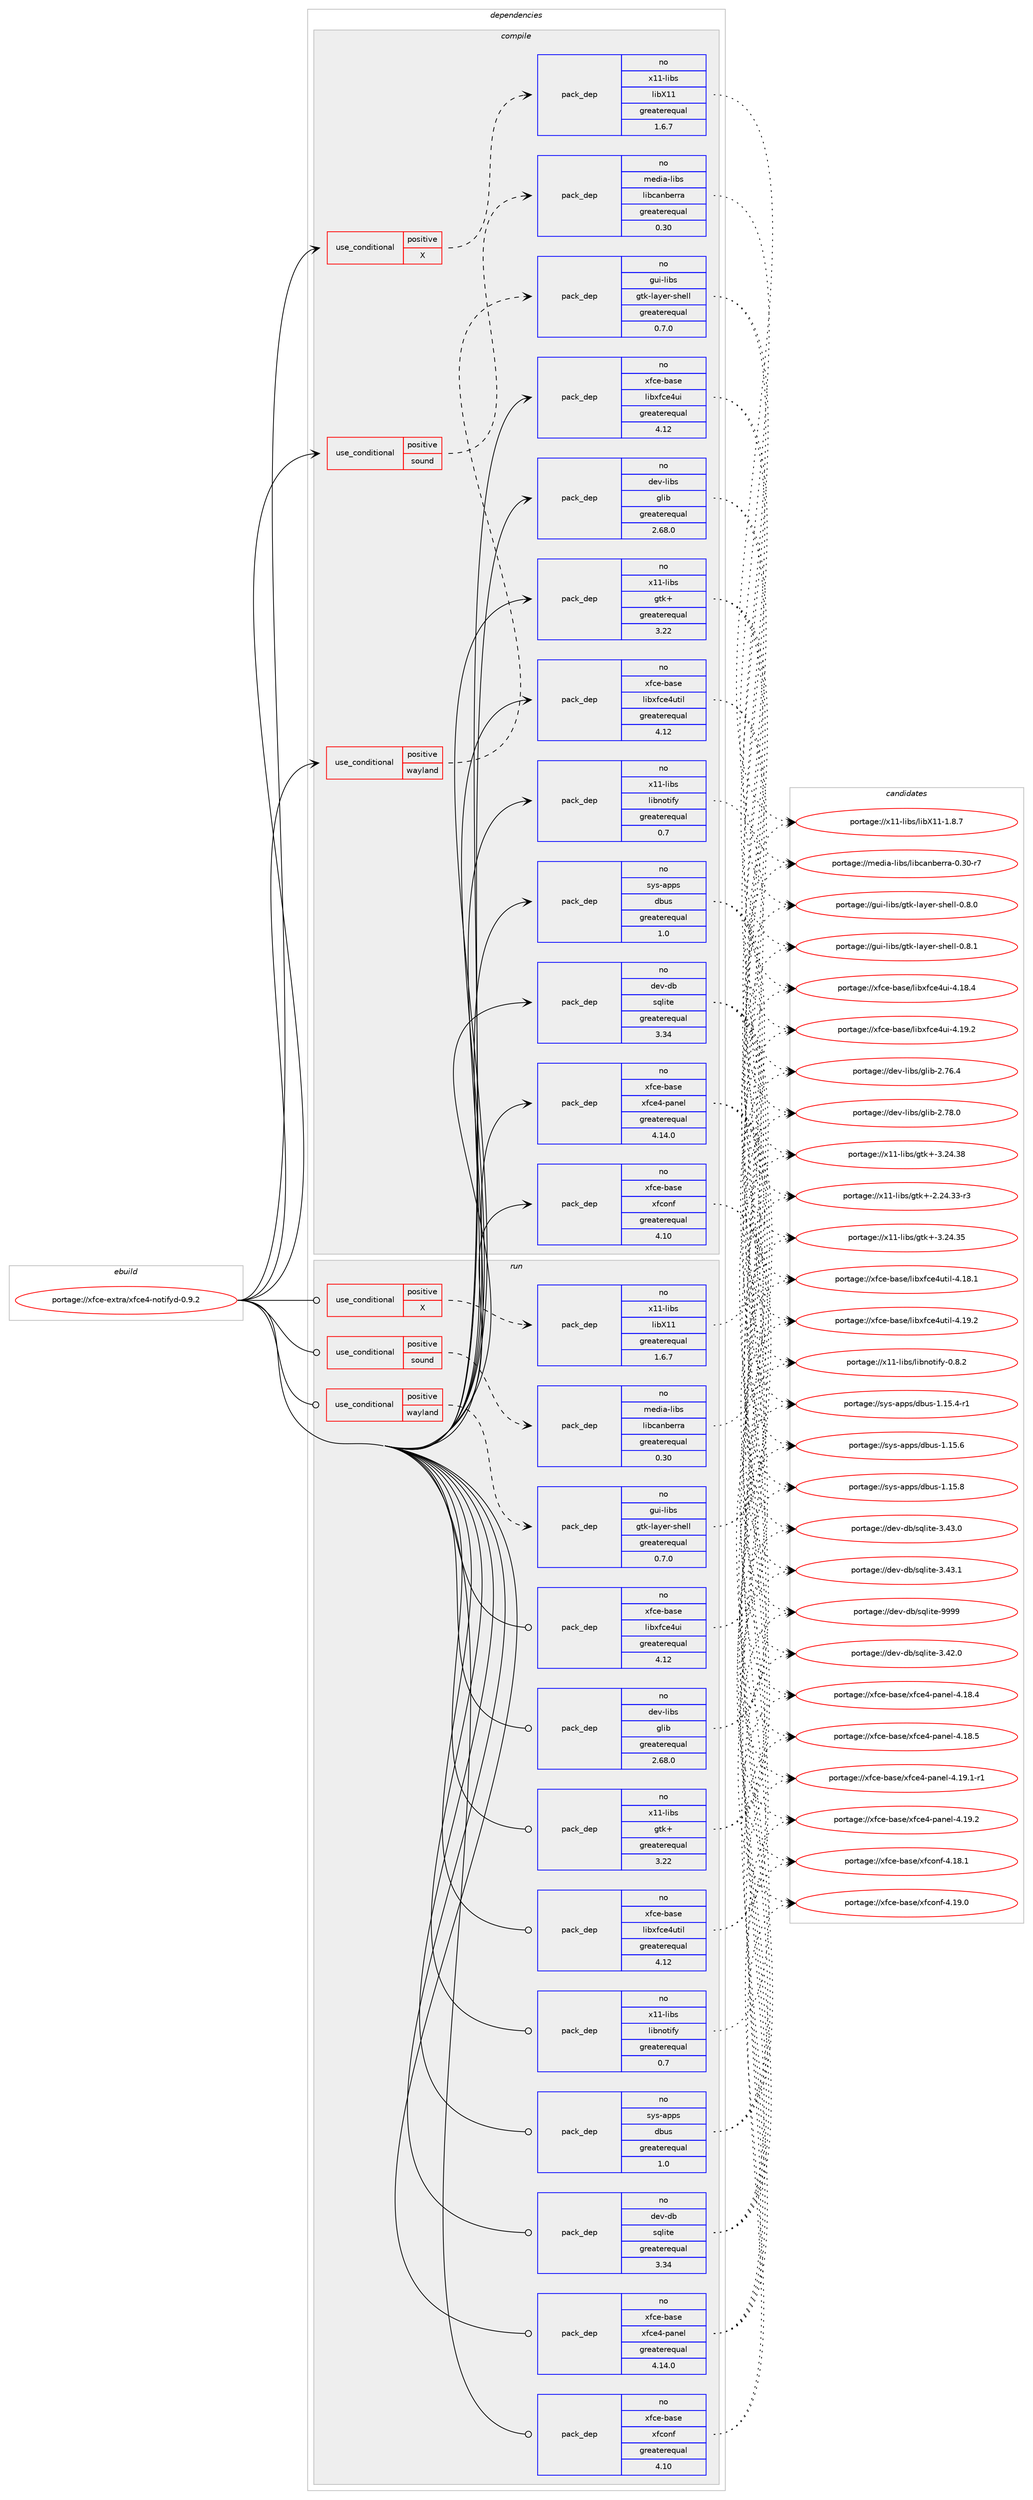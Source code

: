 digraph prolog {

# *************
# Graph options
# *************

newrank=true;
concentrate=true;
compound=true;
graph [rankdir=LR,fontname=Helvetica,fontsize=10,ranksep=1.5];#, ranksep=2.5, nodesep=0.2];
edge  [arrowhead=vee];
node  [fontname=Helvetica,fontsize=10];

# **********
# The ebuild
# **********

subgraph cluster_leftcol {
color=gray;
rank=same;
label=<<i>ebuild</i>>;
id [label="portage://xfce-extra/xfce4-notifyd-0.9.2", color=red, width=4, href="../xfce-extra/xfce4-notifyd-0.9.2.svg"];
}

# ****************
# The dependencies
# ****************

subgraph cluster_midcol {
color=gray;
label=<<i>dependencies</i>>;
subgraph cluster_compile {
fillcolor="#eeeeee";
style=filled;
label=<<i>compile</i>>;
subgraph cond86 {
dependency511 [label=<<TABLE BORDER="0" CELLBORDER="1" CELLSPACING="0" CELLPADDING="4"><TR><TD ROWSPAN="3" CELLPADDING="10">use_conditional</TD></TR><TR><TD>positive</TD></TR><TR><TD>X</TD></TR></TABLE>>, shape=none, color=red];
subgraph pack373 {
dependency512 [label=<<TABLE BORDER="0" CELLBORDER="1" CELLSPACING="0" CELLPADDING="4" WIDTH="220"><TR><TD ROWSPAN="6" CELLPADDING="30">pack_dep</TD></TR><TR><TD WIDTH="110">no</TD></TR><TR><TD>x11-libs</TD></TR><TR><TD>libX11</TD></TR><TR><TD>greaterequal</TD></TR><TR><TD>1.6.7</TD></TR></TABLE>>, shape=none, color=blue];
}
dependency511:e -> dependency512:w [weight=20,style="dashed",arrowhead="vee"];
}
id:e -> dependency511:w [weight=20,style="solid",arrowhead="vee"];
subgraph cond87 {
dependency513 [label=<<TABLE BORDER="0" CELLBORDER="1" CELLSPACING="0" CELLPADDING="4"><TR><TD ROWSPAN="3" CELLPADDING="10">use_conditional</TD></TR><TR><TD>positive</TD></TR><TR><TD>sound</TD></TR></TABLE>>, shape=none, color=red];
subgraph pack374 {
dependency514 [label=<<TABLE BORDER="0" CELLBORDER="1" CELLSPACING="0" CELLPADDING="4" WIDTH="220"><TR><TD ROWSPAN="6" CELLPADDING="30">pack_dep</TD></TR><TR><TD WIDTH="110">no</TD></TR><TR><TD>media-libs</TD></TR><TR><TD>libcanberra</TD></TR><TR><TD>greaterequal</TD></TR><TR><TD>0.30</TD></TR></TABLE>>, shape=none, color=blue];
}
dependency513:e -> dependency514:w [weight=20,style="dashed",arrowhead="vee"];
}
id:e -> dependency513:w [weight=20,style="solid",arrowhead="vee"];
subgraph cond88 {
dependency515 [label=<<TABLE BORDER="0" CELLBORDER="1" CELLSPACING="0" CELLPADDING="4"><TR><TD ROWSPAN="3" CELLPADDING="10">use_conditional</TD></TR><TR><TD>positive</TD></TR><TR><TD>wayland</TD></TR></TABLE>>, shape=none, color=red];
subgraph pack375 {
dependency516 [label=<<TABLE BORDER="0" CELLBORDER="1" CELLSPACING="0" CELLPADDING="4" WIDTH="220"><TR><TD ROWSPAN="6" CELLPADDING="30">pack_dep</TD></TR><TR><TD WIDTH="110">no</TD></TR><TR><TD>gui-libs</TD></TR><TR><TD>gtk-layer-shell</TD></TR><TR><TD>greaterequal</TD></TR><TR><TD>0.7.0</TD></TR></TABLE>>, shape=none, color=blue];
}
dependency515:e -> dependency516:w [weight=20,style="dashed",arrowhead="vee"];
}
id:e -> dependency515:w [weight=20,style="solid",arrowhead="vee"];
subgraph pack376 {
dependency517 [label=<<TABLE BORDER="0" CELLBORDER="1" CELLSPACING="0" CELLPADDING="4" WIDTH="220"><TR><TD ROWSPAN="6" CELLPADDING="30">pack_dep</TD></TR><TR><TD WIDTH="110">no</TD></TR><TR><TD>dev-db</TD></TR><TR><TD>sqlite</TD></TR><TR><TD>greaterequal</TD></TR><TR><TD>3.34</TD></TR></TABLE>>, shape=none, color=blue];
}
id:e -> dependency517:w [weight=20,style="solid",arrowhead="vee"];
subgraph pack377 {
dependency518 [label=<<TABLE BORDER="0" CELLBORDER="1" CELLSPACING="0" CELLPADDING="4" WIDTH="220"><TR><TD ROWSPAN="6" CELLPADDING="30">pack_dep</TD></TR><TR><TD WIDTH="110">no</TD></TR><TR><TD>dev-libs</TD></TR><TR><TD>glib</TD></TR><TR><TD>greaterequal</TD></TR><TR><TD>2.68.0</TD></TR></TABLE>>, shape=none, color=blue];
}
id:e -> dependency518:w [weight=20,style="solid",arrowhead="vee"];
subgraph pack378 {
dependency519 [label=<<TABLE BORDER="0" CELLBORDER="1" CELLSPACING="0" CELLPADDING="4" WIDTH="220"><TR><TD ROWSPAN="6" CELLPADDING="30">pack_dep</TD></TR><TR><TD WIDTH="110">no</TD></TR><TR><TD>sys-apps</TD></TR><TR><TD>dbus</TD></TR><TR><TD>greaterequal</TD></TR><TR><TD>1.0</TD></TR></TABLE>>, shape=none, color=blue];
}
id:e -> dependency519:w [weight=20,style="solid",arrowhead="vee"];
subgraph pack379 {
dependency520 [label=<<TABLE BORDER="0" CELLBORDER="1" CELLSPACING="0" CELLPADDING="4" WIDTH="220"><TR><TD ROWSPAN="6" CELLPADDING="30">pack_dep</TD></TR><TR><TD WIDTH="110">no</TD></TR><TR><TD>x11-libs</TD></TR><TR><TD>gtk+</TD></TR><TR><TD>greaterequal</TD></TR><TR><TD>3.22</TD></TR></TABLE>>, shape=none, color=blue];
}
id:e -> dependency520:w [weight=20,style="solid",arrowhead="vee"];
subgraph pack380 {
dependency521 [label=<<TABLE BORDER="0" CELLBORDER="1" CELLSPACING="0" CELLPADDING="4" WIDTH="220"><TR><TD ROWSPAN="6" CELLPADDING="30">pack_dep</TD></TR><TR><TD WIDTH="110">no</TD></TR><TR><TD>x11-libs</TD></TR><TR><TD>libnotify</TD></TR><TR><TD>greaterequal</TD></TR><TR><TD>0.7</TD></TR></TABLE>>, shape=none, color=blue];
}
id:e -> dependency521:w [weight=20,style="solid",arrowhead="vee"];
subgraph pack381 {
dependency522 [label=<<TABLE BORDER="0" CELLBORDER="1" CELLSPACING="0" CELLPADDING="4" WIDTH="220"><TR><TD ROWSPAN="6" CELLPADDING="30">pack_dep</TD></TR><TR><TD WIDTH="110">no</TD></TR><TR><TD>xfce-base</TD></TR><TR><TD>libxfce4ui</TD></TR><TR><TD>greaterequal</TD></TR><TR><TD>4.12</TD></TR></TABLE>>, shape=none, color=blue];
}
id:e -> dependency522:w [weight=20,style="solid",arrowhead="vee"];
subgraph pack382 {
dependency523 [label=<<TABLE BORDER="0" CELLBORDER="1" CELLSPACING="0" CELLPADDING="4" WIDTH="220"><TR><TD ROWSPAN="6" CELLPADDING="30">pack_dep</TD></TR><TR><TD WIDTH="110">no</TD></TR><TR><TD>xfce-base</TD></TR><TR><TD>libxfce4util</TD></TR><TR><TD>greaterequal</TD></TR><TR><TD>4.12</TD></TR></TABLE>>, shape=none, color=blue];
}
id:e -> dependency523:w [weight=20,style="solid",arrowhead="vee"];
subgraph pack383 {
dependency524 [label=<<TABLE BORDER="0" CELLBORDER="1" CELLSPACING="0" CELLPADDING="4" WIDTH="220"><TR><TD ROWSPAN="6" CELLPADDING="30">pack_dep</TD></TR><TR><TD WIDTH="110">no</TD></TR><TR><TD>xfce-base</TD></TR><TR><TD>xfce4-panel</TD></TR><TR><TD>greaterequal</TD></TR><TR><TD>4.14.0</TD></TR></TABLE>>, shape=none, color=blue];
}
id:e -> dependency524:w [weight=20,style="solid",arrowhead="vee"];
subgraph pack384 {
dependency525 [label=<<TABLE BORDER="0" CELLBORDER="1" CELLSPACING="0" CELLPADDING="4" WIDTH="220"><TR><TD ROWSPAN="6" CELLPADDING="30">pack_dep</TD></TR><TR><TD WIDTH="110">no</TD></TR><TR><TD>xfce-base</TD></TR><TR><TD>xfconf</TD></TR><TR><TD>greaterequal</TD></TR><TR><TD>4.10</TD></TR></TABLE>>, shape=none, color=blue];
}
id:e -> dependency525:w [weight=20,style="solid",arrowhead="vee"];
}
subgraph cluster_compileandrun {
fillcolor="#eeeeee";
style=filled;
label=<<i>compile and run</i>>;
}
subgraph cluster_run {
fillcolor="#eeeeee";
style=filled;
label=<<i>run</i>>;
subgraph cond89 {
dependency526 [label=<<TABLE BORDER="0" CELLBORDER="1" CELLSPACING="0" CELLPADDING="4"><TR><TD ROWSPAN="3" CELLPADDING="10">use_conditional</TD></TR><TR><TD>positive</TD></TR><TR><TD>X</TD></TR></TABLE>>, shape=none, color=red];
subgraph pack385 {
dependency527 [label=<<TABLE BORDER="0" CELLBORDER="1" CELLSPACING="0" CELLPADDING="4" WIDTH="220"><TR><TD ROWSPAN="6" CELLPADDING="30">pack_dep</TD></TR><TR><TD WIDTH="110">no</TD></TR><TR><TD>x11-libs</TD></TR><TR><TD>libX11</TD></TR><TR><TD>greaterequal</TD></TR><TR><TD>1.6.7</TD></TR></TABLE>>, shape=none, color=blue];
}
dependency526:e -> dependency527:w [weight=20,style="dashed",arrowhead="vee"];
}
id:e -> dependency526:w [weight=20,style="solid",arrowhead="odot"];
subgraph cond90 {
dependency528 [label=<<TABLE BORDER="0" CELLBORDER="1" CELLSPACING="0" CELLPADDING="4"><TR><TD ROWSPAN="3" CELLPADDING="10">use_conditional</TD></TR><TR><TD>positive</TD></TR><TR><TD>sound</TD></TR></TABLE>>, shape=none, color=red];
subgraph pack386 {
dependency529 [label=<<TABLE BORDER="0" CELLBORDER="1" CELLSPACING="0" CELLPADDING="4" WIDTH="220"><TR><TD ROWSPAN="6" CELLPADDING="30">pack_dep</TD></TR><TR><TD WIDTH="110">no</TD></TR><TR><TD>media-libs</TD></TR><TR><TD>libcanberra</TD></TR><TR><TD>greaterequal</TD></TR><TR><TD>0.30</TD></TR></TABLE>>, shape=none, color=blue];
}
dependency528:e -> dependency529:w [weight=20,style="dashed",arrowhead="vee"];
}
id:e -> dependency528:w [weight=20,style="solid",arrowhead="odot"];
subgraph cond91 {
dependency530 [label=<<TABLE BORDER="0" CELLBORDER="1" CELLSPACING="0" CELLPADDING="4"><TR><TD ROWSPAN="3" CELLPADDING="10">use_conditional</TD></TR><TR><TD>positive</TD></TR><TR><TD>wayland</TD></TR></TABLE>>, shape=none, color=red];
subgraph pack387 {
dependency531 [label=<<TABLE BORDER="0" CELLBORDER="1" CELLSPACING="0" CELLPADDING="4" WIDTH="220"><TR><TD ROWSPAN="6" CELLPADDING="30">pack_dep</TD></TR><TR><TD WIDTH="110">no</TD></TR><TR><TD>gui-libs</TD></TR><TR><TD>gtk-layer-shell</TD></TR><TR><TD>greaterequal</TD></TR><TR><TD>0.7.0</TD></TR></TABLE>>, shape=none, color=blue];
}
dependency530:e -> dependency531:w [weight=20,style="dashed",arrowhead="vee"];
}
id:e -> dependency530:w [weight=20,style="solid",arrowhead="odot"];
subgraph pack388 {
dependency532 [label=<<TABLE BORDER="0" CELLBORDER="1" CELLSPACING="0" CELLPADDING="4" WIDTH="220"><TR><TD ROWSPAN="6" CELLPADDING="30">pack_dep</TD></TR><TR><TD WIDTH="110">no</TD></TR><TR><TD>dev-db</TD></TR><TR><TD>sqlite</TD></TR><TR><TD>greaterequal</TD></TR><TR><TD>3.34</TD></TR></TABLE>>, shape=none, color=blue];
}
id:e -> dependency532:w [weight=20,style="solid",arrowhead="odot"];
subgraph pack389 {
dependency533 [label=<<TABLE BORDER="0" CELLBORDER="1" CELLSPACING="0" CELLPADDING="4" WIDTH="220"><TR><TD ROWSPAN="6" CELLPADDING="30">pack_dep</TD></TR><TR><TD WIDTH="110">no</TD></TR><TR><TD>dev-libs</TD></TR><TR><TD>glib</TD></TR><TR><TD>greaterequal</TD></TR><TR><TD>2.68.0</TD></TR></TABLE>>, shape=none, color=blue];
}
id:e -> dependency533:w [weight=20,style="solid",arrowhead="odot"];
subgraph pack390 {
dependency534 [label=<<TABLE BORDER="0" CELLBORDER="1" CELLSPACING="0" CELLPADDING="4" WIDTH="220"><TR><TD ROWSPAN="6" CELLPADDING="30">pack_dep</TD></TR><TR><TD WIDTH="110">no</TD></TR><TR><TD>sys-apps</TD></TR><TR><TD>dbus</TD></TR><TR><TD>greaterequal</TD></TR><TR><TD>1.0</TD></TR></TABLE>>, shape=none, color=blue];
}
id:e -> dependency534:w [weight=20,style="solid",arrowhead="odot"];
subgraph pack391 {
dependency535 [label=<<TABLE BORDER="0" CELLBORDER="1" CELLSPACING="0" CELLPADDING="4" WIDTH="220"><TR><TD ROWSPAN="6" CELLPADDING="30">pack_dep</TD></TR><TR><TD WIDTH="110">no</TD></TR><TR><TD>x11-libs</TD></TR><TR><TD>gtk+</TD></TR><TR><TD>greaterequal</TD></TR><TR><TD>3.22</TD></TR></TABLE>>, shape=none, color=blue];
}
id:e -> dependency535:w [weight=20,style="solid",arrowhead="odot"];
subgraph pack392 {
dependency536 [label=<<TABLE BORDER="0" CELLBORDER="1" CELLSPACING="0" CELLPADDING="4" WIDTH="220"><TR><TD ROWSPAN="6" CELLPADDING="30">pack_dep</TD></TR><TR><TD WIDTH="110">no</TD></TR><TR><TD>x11-libs</TD></TR><TR><TD>libnotify</TD></TR><TR><TD>greaterequal</TD></TR><TR><TD>0.7</TD></TR></TABLE>>, shape=none, color=blue];
}
id:e -> dependency536:w [weight=20,style="solid",arrowhead="odot"];
subgraph pack393 {
dependency537 [label=<<TABLE BORDER="0" CELLBORDER="1" CELLSPACING="0" CELLPADDING="4" WIDTH="220"><TR><TD ROWSPAN="6" CELLPADDING="30">pack_dep</TD></TR><TR><TD WIDTH="110">no</TD></TR><TR><TD>xfce-base</TD></TR><TR><TD>libxfce4ui</TD></TR><TR><TD>greaterequal</TD></TR><TR><TD>4.12</TD></TR></TABLE>>, shape=none, color=blue];
}
id:e -> dependency537:w [weight=20,style="solid",arrowhead="odot"];
subgraph pack394 {
dependency538 [label=<<TABLE BORDER="0" CELLBORDER="1" CELLSPACING="0" CELLPADDING="4" WIDTH="220"><TR><TD ROWSPAN="6" CELLPADDING="30">pack_dep</TD></TR><TR><TD WIDTH="110">no</TD></TR><TR><TD>xfce-base</TD></TR><TR><TD>libxfce4util</TD></TR><TR><TD>greaterequal</TD></TR><TR><TD>4.12</TD></TR></TABLE>>, shape=none, color=blue];
}
id:e -> dependency538:w [weight=20,style="solid",arrowhead="odot"];
subgraph pack395 {
dependency539 [label=<<TABLE BORDER="0" CELLBORDER="1" CELLSPACING="0" CELLPADDING="4" WIDTH="220"><TR><TD ROWSPAN="6" CELLPADDING="30">pack_dep</TD></TR><TR><TD WIDTH="110">no</TD></TR><TR><TD>xfce-base</TD></TR><TR><TD>xfce4-panel</TD></TR><TR><TD>greaterequal</TD></TR><TR><TD>4.14.0</TD></TR></TABLE>>, shape=none, color=blue];
}
id:e -> dependency539:w [weight=20,style="solid",arrowhead="odot"];
subgraph pack396 {
dependency540 [label=<<TABLE BORDER="0" CELLBORDER="1" CELLSPACING="0" CELLPADDING="4" WIDTH="220"><TR><TD ROWSPAN="6" CELLPADDING="30">pack_dep</TD></TR><TR><TD WIDTH="110">no</TD></TR><TR><TD>xfce-base</TD></TR><TR><TD>xfconf</TD></TR><TR><TD>greaterequal</TD></TR><TR><TD>4.10</TD></TR></TABLE>>, shape=none, color=blue];
}
id:e -> dependency540:w [weight=20,style="solid",arrowhead="odot"];
}
}

# **************
# The candidates
# **************

subgraph cluster_choices {
rank=same;
color=gray;
label=<<i>candidates</i>>;

subgraph choice373 {
color=black;
nodesep=1;
choice120494945108105981154710810598884949454946564655 [label="portage://x11-libs/libX11-1.8.7", color=red, width=4,href="../x11-libs/libX11-1.8.7.svg"];
dependency512:e -> choice120494945108105981154710810598884949454946564655:w [style=dotted,weight="100"];
}
subgraph choice374 {
color=black;
nodesep=1;
choice10910110010597451081059811547108105989997110981011141149745484651484511455 [label="portage://media-libs/libcanberra-0.30-r7", color=red, width=4,href="../media-libs/libcanberra-0.30-r7.svg"];
dependency514:e -> choice10910110010597451081059811547108105989997110981011141149745484651484511455:w [style=dotted,weight="100"];
}
subgraph choice375 {
color=black;
nodesep=1;
choice103117105451081059811547103116107451089712110111445115104101108108454846564648 [label="portage://gui-libs/gtk-layer-shell-0.8.0", color=red, width=4,href="../gui-libs/gtk-layer-shell-0.8.0.svg"];
choice103117105451081059811547103116107451089712110111445115104101108108454846564649 [label="portage://gui-libs/gtk-layer-shell-0.8.1", color=red, width=4,href="../gui-libs/gtk-layer-shell-0.8.1.svg"];
dependency516:e -> choice103117105451081059811547103116107451089712110111445115104101108108454846564648:w [style=dotted,weight="100"];
dependency516:e -> choice103117105451081059811547103116107451089712110111445115104101108108454846564649:w [style=dotted,weight="100"];
}
subgraph choice376 {
color=black;
nodesep=1;
choice10010111845100984711511310810511610145514652504648 [label="portage://dev-db/sqlite-3.42.0", color=red, width=4,href="../dev-db/sqlite-3.42.0.svg"];
choice10010111845100984711511310810511610145514652514648 [label="portage://dev-db/sqlite-3.43.0", color=red, width=4,href="../dev-db/sqlite-3.43.0.svg"];
choice10010111845100984711511310810511610145514652514649 [label="portage://dev-db/sqlite-3.43.1", color=red, width=4,href="../dev-db/sqlite-3.43.1.svg"];
choice1001011184510098471151131081051161014557575757 [label="portage://dev-db/sqlite-9999", color=red, width=4,href="../dev-db/sqlite-9999.svg"];
dependency517:e -> choice10010111845100984711511310810511610145514652504648:w [style=dotted,weight="100"];
dependency517:e -> choice10010111845100984711511310810511610145514652514648:w [style=dotted,weight="100"];
dependency517:e -> choice10010111845100984711511310810511610145514652514649:w [style=dotted,weight="100"];
dependency517:e -> choice1001011184510098471151131081051161014557575757:w [style=dotted,weight="100"];
}
subgraph choice377 {
color=black;
nodesep=1;
choice1001011184510810598115471031081059845504655544652 [label="portage://dev-libs/glib-2.76.4", color=red, width=4,href="../dev-libs/glib-2.76.4.svg"];
choice1001011184510810598115471031081059845504655564648 [label="portage://dev-libs/glib-2.78.0", color=red, width=4,href="../dev-libs/glib-2.78.0.svg"];
dependency518:e -> choice1001011184510810598115471031081059845504655544652:w [style=dotted,weight="100"];
dependency518:e -> choice1001011184510810598115471031081059845504655564648:w [style=dotted,weight="100"];
}
subgraph choice378 {
color=black;
nodesep=1;
choice11512111545971121121154710098117115454946495346524511449 [label="portage://sys-apps/dbus-1.15.4-r1", color=red, width=4,href="../sys-apps/dbus-1.15.4-r1.svg"];
choice1151211154597112112115471009811711545494649534654 [label="portage://sys-apps/dbus-1.15.6", color=red, width=4,href="../sys-apps/dbus-1.15.6.svg"];
choice1151211154597112112115471009811711545494649534656 [label="portage://sys-apps/dbus-1.15.8", color=red, width=4,href="../sys-apps/dbus-1.15.8.svg"];
dependency519:e -> choice11512111545971121121154710098117115454946495346524511449:w [style=dotted,weight="100"];
dependency519:e -> choice1151211154597112112115471009811711545494649534654:w [style=dotted,weight="100"];
dependency519:e -> choice1151211154597112112115471009811711545494649534656:w [style=dotted,weight="100"];
}
subgraph choice379 {
color=black;
nodesep=1;
choice12049494510810598115471031161074345504650524651514511451 [label="portage://x11-libs/gtk+-2.24.33-r3", color=red, width=4,href="../x11-libs/gtk+-2.24.33-r3.svg"];
choice1204949451081059811547103116107434551465052465153 [label="portage://x11-libs/gtk+-3.24.35", color=red, width=4,href="../x11-libs/gtk+-3.24.35.svg"];
choice1204949451081059811547103116107434551465052465156 [label="portage://x11-libs/gtk+-3.24.38", color=red, width=4,href="../x11-libs/gtk+-3.24.38.svg"];
dependency520:e -> choice12049494510810598115471031161074345504650524651514511451:w [style=dotted,weight="100"];
dependency520:e -> choice1204949451081059811547103116107434551465052465153:w [style=dotted,weight="100"];
dependency520:e -> choice1204949451081059811547103116107434551465052465156:w [style=dotted,weight="100"];
}
subgraph choice380 {
color=black;
nodesep=1;
choice120494945108105981154710810598110111116105102121454846564650 [label="portage://x11-libs/libnotify-0.8.2", color=red, width=4,href="../x11-libs/libnotify-0.8.2.svg"];
dependency521:e -> choice120494945108105981154710810598110111116105102121454846564650:w [style=dotted,weight="100"];
}
subgraph choice381 {
color=black;
nodesep=1;
choice120102991014598971151014710810598120102991015211710545524649564652 [label="portage://xfce-base/libxfce4ui-4.18.4", color=red, width=4,href="../xfce-base/libxfce4ui-4.18.4.svg"];
choice120102991014598971151014710810598120102991015211710545524649574650 [label="portage://xfce-base/libxfce4ui-4.19.2", color=red, width=4,href="../xfce-base/libxfce4ui-4.19.2.svg"];
dependency522:e -> choice120102991014598971151014710810598120102991015211710545524649564652:w [style=dotted,weight="100"];
dependency522:e -> choice120102991014598971151014710810598120102991015211710545524649574650:w [style=dotted,weight="100"];
}
subgraph choice382 {
color=black;
nodesep=1;
choice120102991014598971151014710810598120102991015211711610510845524649564649 [label="portage://xfce-base/libxfce4util-4.18.1", color=red, width=4,href="../xfce-base/libxfce4util-4.18.1.svg"];
choice120102991014598971151014710810598120102991015211711610510845524649574650 [label="portage://xfce-base/libxfce4util-4.19.2", color=red, width=4,href="../xfce-base/libxfce4util-4.19.2.svg"];
dependency523:e -> choice120102991014598971151014710810598120102991015211711610510845524649564649:w [style=dotted,weight="100"];
dependency523:e -> choice120102991014598971151014710810598120102991015211711610510845524649574650:w [style=dotted,weight="100"];
}
subgraph choice383 {
color=black;
nodesep=1;
choice12010299101459897115101471201029910152451129711010110845524649564652 [label="portage://xfce-base/xfce4-panel-4.18.4", color=red, width=4,href="../xfce-base/xfce4-panel-4.18.4.svg"];
choice12010299101459897115101471201029910152451129711010110845524649564653 [label="portage://xfce-base/xfce4-panel-4.18.5", color=red, width=4,href="../xfce-base/xfce4-panel-4.18.5.svg"];
choice120102991014598971151014712010299101524511297110101108455246495746494511449 [label="portage://xfce-base/xfce4-panel-4.19.1-r1", color=red, width=4,href="../xfce-base/xfce4-panel-4.19.1-r1.svg"];
choice12010299101459897115101471201029910152451129711010110845524649574650 [label="portage://xfce-base/xfce4-panel-4.19.2", color=red, width=4,href="../xfce-base/xfce4-panel-4.19.2.svg"];
dependency524:e -> choice12010299101459897115101471201029910152451129711010110845524649564652:w [style=dotted,weight="100"];
dependency524:e -> choice12010299101459897115101471201029910152451129711010110845524649564653:w [style=dotted,weight="100"];
dependency524:e -> choice120102991014598971151014712010299101524511297110101108455246495746494511449:w [style=dotted,weight="100"];
dependency524:e -> choice12010299101459897115101471201029910152451129711010110845524649574650:w [style=dotted,weight="100"];
}
subgraph choice384 {
color=black;
nodesep=1;
choice12010299101459897115101471201029911111010245524649564649 [label="portage://xfce-base/xfconf-4.18.1", color=red, width=4,href="../xfce-base/xfconf-4.18.1.svg"];
choice12010299101459897115101471201029911111010245524649574648 [label="portage://xfce-base/xfconf-4.19.0", color=red, width=4,href="../xfce-base/xfconf-4.19.0.svg"];
dependency525:e -> choice12010299101459897115101471201029911111010245524649564649:w [style=dotted,weight="100"];
dependency525:e -> choice12010299101459897115101471201029911111010245524649574648:w [style=dotted,weight="100"];
}
subgraph choice385 {
color=black;
nodesep=1;
choice120494945108105981154710810598884949454946564655 [label="portage://x11-libs/libX11-1.8.7", color=red, width=4,href="../x11-libs/libX11-1.8.7.svg"];
dependency527:e -> choice120494945108105981154710810598884949454946564655:w [style=dotted,weight="100"];
}
subgraph choice386 {
color=black;
nodesep=1;
choice10910110010597451081059811547108105989997110981011141149745484651484511455 [label="portage://media-libs/libcanberra-0.30-r7", color=red, width=4,href="../media-libs/libcanberra-0.30-r7.svg"];
dependency529:e -> choice10910110010597451081059811547108105989997110981011141149745484651484511455:w [style=dotted,weight="100"];
}
subgraph choice387 {
color=black;
nodesep=1;
choice103117105451081059811547103116107451089712110111445115104101108108454846564648 [label="portage://gui-libs/gtk-layer-shell-0.8.0", color=red, width=4,href="../gui-libs/gtk-layer-shell-0.8.0.svg"];
choice103117105451081059811547103116107451089712110111445115104101108108454846564649 [label="portage://gui-libs/gtk-layer-shell-0.8.1", color=red, width=4,href="../gui-libs/gtk-layer-shell-0.8.1.svg"];
dependency531:e -> choice103117105451081059811547103116107451089712110111445115104101108108454846564648:w [style=dotted,weight="100"];
dependency531:e -> choice103117105451081059811547103116107451089712110111445115104101108108454846564649:w [style=dotted,weight="100"];
}
subgraph choice388 {
color=black;
nodesep=1;
choice10010111845100984711511310810511610145514652504648 [label="portage://dev-db/sqlite-3.42.0", color=red, width=4,href="../dev-db/sqlite-3.42.0.svg"];
choice10010111845100984711511310810511610145514652514648 [label="portage://dev-db/sqlite-3.43.0", color=red, width=4,href="../dev-db/sqlite-3.43.0.svg"];
choice10010111845100984711511310810511610145514652514649 [label="portage://dev-db/sqlite-3.43.1", color=red, width=4,href="../dev-db/sqlite-3.43.1.svg"];
choice1001011184510098471151131081051161014557575757 [label="portage://dev-db/sqlite-9999", color=red, width=4,href="../dev-db/sqlite-9999.svg"];
dependency532:e -> choice10010111845100984711511310810511610145514652504648:w [style=dotted,weight="100"];
dependency532:e -> choice10010111845100984711511310810511610145514652514648:w [style=dotted,weight="100"];
dependency532:e -> choice10010111845100984711511310810511610145514652514649:w [style=dotted,weight="100"];
dependency532:e -> choice1001011184510098471151131081051161014557575757:w [style=dotted,weight="100"];
}
subgraph choice389 {
color=black;
nodesep=1;
choice1001011184510810598115471031081059845504655544652 [label="portage://dev-libs/glib-2.76.4", color=red, width=4,href="../dev-libs/glib-2.76.4.svg"];
choice1001011184510810598115471031081059845504655564648 [label="portage://dev-libs/glib-2.78.0", color=red, width=4,href="../dev-libs/glib-2.78.0.svg"];
dependency533:e -> choice1001011184510810598115471031081059845504655544652:w [style=dotted,weight="100"];
dependency533:e -> choice1001011184510810598115471031081059845504655564648:w [style=dotted,weight="100"];
}
subgraph choice390 {
color=black;
nodesep=1;
choice11512111545971121121154710098117115454946495346524511449 [label="portage://sys-apps/dbus-1.15.4-r1", color=red, width=4,href="../sys-apps/dbus-1.15.4-r1.svg"];
choice1151211154597112112115471009811711545494649534654 [label="portage://sys-apps/dbus-1.15.6", color=red, width=4,href="../sys-apps/dbus-1.15.6.svg"];
choice1151211154597112112115471009811711545494649534656 [label="portage://sys-apps/dbus-1.15.8", color=red, width=4,href="../sys-apps/dbus-1.15.8.svg"];
dependency534:e -> choice11512111545971121121154710098117115454946495346524511449:w [style=dotted,weight="100"];
dependency534:e -> choice1151211154597112112115471009811711545494649534654:w [style=dotted,weight="100"];
dependency534:e -> choice1151211154597112112115471009811711545494649534656:w [style=dotted,weight="100"];
}
subgraph choice391 {
color=black;
nodesep=1;
choice12049494510810598115471031161074345504650524651514511451 [label="portage://x11-libs/gtk+-2.24.33-r3", color=red, width=4,href="../x11-libs/gtk+-2.24.33-r3.svg"];
choice1204949451081059811547103116107434551465052465153 [label="portage://x11-libs/gtk+-3.24.35", color=red, width=4,href="../x11-libs/gtk+-3.24.35.svg"];
choice1204949451081059811547103116107434551465052465156 [label="portage://x11-libs/gtk+-3.24.38", color=red, width=4,href="../x11-libs/gtk+-3.24.38.svg"];
dependency535:e -> choice12049494510810598115471031161074345504650524651514511451:w [style=dotted,weight="100"];
dependency535:e -> choice1204949451081059811547103116107434551465052465153:w [style=dotted,weight="100"];
dependency535:e -> choice1204949451081059811547103116107434551465052465156:w [style=dotted,weight="100"];
}
subgraph choice392 {
color=black;
nodesep=1;
choice120494945108105981154710810598110111116105102121454846564650 [label="portage://x11-libs/libnotify-0.8.2", color=red, width=4,href="../x11-libs/libnotify-0.8.2.svg"];
dependency536:e -> choice120494945108105981154710810598110111116105102121454846564650:w [style=dotted,weight="100"];
}
subgraph choice393 {
color=black;
nodesep=1;
choice120102991014598971151014710810598120102991015211710545524649564652 [label="portage://xfce-base/libxfce4ui-4.18.4", color=red, width=4,href="../xfce-base/libxfce4ui-4.18.4.svg"];
choice120102991014598971151014710810598120102991015211710545524649574650 [label="portage://xfce-base/libxfce4ui-4.19.2", color=red, width=4,href="../xfce-base/libxfce4ui-4.19.2.svg"];
dependency537:e -> choice120102991014598971151014710810598120102991015211710545524649564652:w [style=dotted,weight="100"];
dependency537:e -> choice120102991014598971151014710810598120102991015211710545524649574650:w [style=dotted,weight="100"];
}
subgraph choice394 {
color=black;
nodesep=1;
choice120102991014598971151014710810598120102991015211711610510845524649564649 [label="portage://xfce-base/libxfce4util-4.18.1", color=red, width=4,href="../xfce-base/libxfce4util-4.18.1.svg"];
choice120102991014598971151014710810598120102991015211711610510845524649574650 [label="portage://xfce-base/libxfce4util-4.19.2", color=red, width=4,href="../xfce-base/libxfce4util-4.19.2.svg"];
dependency538:e -> choice120102991014598971151014710810598120102991015211711610510845524649564649:w [style=dotted,weight="100"];
dependency538:e -> choice120102991014598971151014710810598120102991015211711610510845524649574650:w [style=dotted,weight="100"];
}
subgraph choice395 {
color=black;
nodesep=1;
choice12010299101459897115101471201029910152451129711010110845524649564652 [label="portage://xfce-base/xfce4-panel-4.18.4", color=red, width=4,href="../xfce-base/xfce4-panel-4.18.4.svg"];
choice12010299101459897115101471201029910152451129711010110845524649564653 [label="portage://xfce-base/xfce4-panel-4.18.5", color=red, width=4,href="../xfce-base/xfce4-panel-4.18.5.svg"];
choice120102991014598971151014712010299101524511297110101108455246495746494511449 [label="portage://xfce-base/xfce4-panel-4.19.1-r1", color=red, width=4,href="../xfce-base/xfce4-panel-4.19.1-r1.svg"];
choice12010299101459897115101471201029910152451129711010110845524649574650 [label="portage://xfce-base/xfce4-panel-4.19.2", color=red, width=4,href="../xfce-base/xfce4-panel-4.19.2.svg"];
dependency539:e -> choice12010299101459897115101471201029910152451129711010110845524649564652:w [style=dotted,weight="100"];
dependency539:e -> choice12010299101459897115101471201029910152451129711010110845524649564653:w [style=dotted,weight="100"];
dependency539:e -> choice120102991014598971151014712010299101524511297110101108455246495746494511449:w [style=dotted,weight="100"];
dependency539:e -> choice12010299101459897115101471201029910152451129711010110845524649574650:w [style=dotted,weight="100"];
}
subgraph choice396 {
color=black;
nodesep=1;
choice12010299101459897115101471201029911111010245524649564649 [label="portage://xfce-base/xfconf-4.18.1", color=red, width=4,href="../xfce-base/xfconf-4.18.1.svg"];
choice12010299101459897115101471201029911111010245524649574648 [label="portage://xfce-base/xfconf-4.19.0", color=red, width=4,href="../xfce-base/xfconf-4.19.0.svg"];
dependency540:e -> choice12010299101459897115101471201029911111010245524649564649:w [style=dotted,weight="100"];
dependency540:e -> choice12010299101459897115101471201029911111010245524649574648:w [style=dotted,weight="100"];
}
}

}
